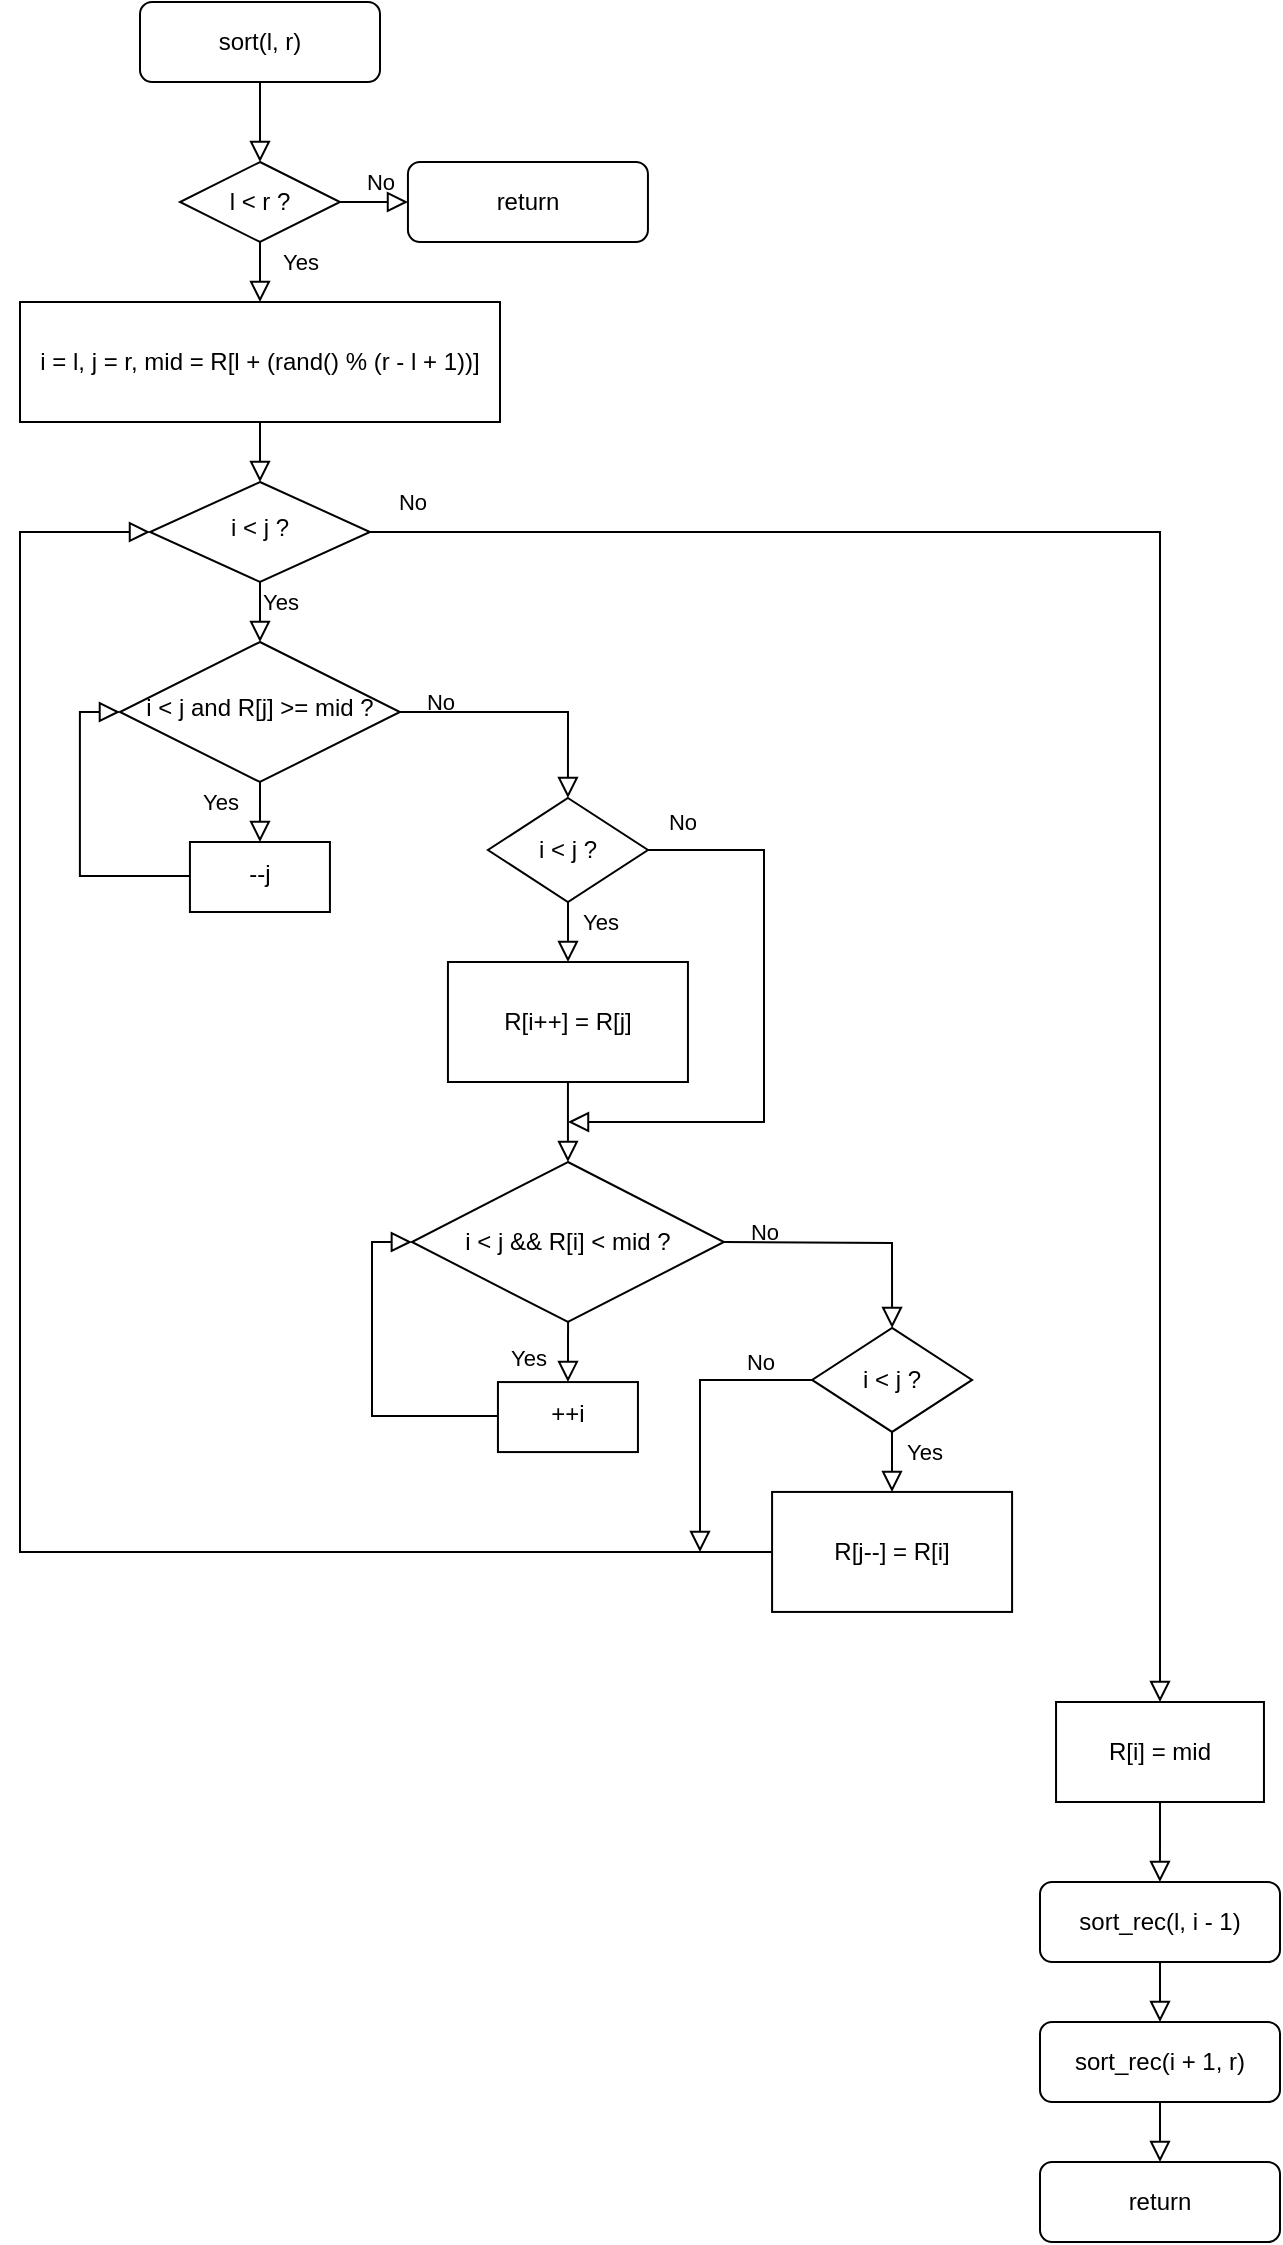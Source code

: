 <mxfile version="13.7.9" type="device"><diagram id="C5RBs43oDa-KdzZeNtuy" name="Page-1"><mxGraphModel dx="870" dy="718" grid="1" gridSize="10" guides="1" tooltips="1" connect="1" arrows="1" fold="1" page="1" pageScale="1" pageWidth="827" pageHeight="1169" math="0" shadow="0"><root><mxCell id="WIyWlLk6GJQsqaUBKTNV-0"/><mxCell id="WIyWlLk6GJQsqaUBKTNV-1" parent="WIyWlLk6GJQsqaUBKTNV-0"/><mxCell id="K6kDxhkxM4mnqxQYRwLn-12" style="edgeStyle=orthogonalEdgeStyle;rounded=0;orthogonalLoop=1;jettySize=auto;html=1;shadow=0;labelBackgroundColor=none;endArrow=block;endFill=0;endSize=8;strokeWidth=1;" edge="1" parent="WIyWlLk6GJQsqaUBKTNV-1" source="WIyWlLk6GJQsqaUBKTNV-3" target="K6kDxhkxM4mnqxQYRwLn-13"><mxGeometry relative="1" as="geometry"><mxPoint x="220" y="100" as="targetPoint"/></mxGeometry></mxCell><mxCell id="WIyWlLk6GJQsqaUBKTNV-3" value="sort(l, r)" style="rounded=1;whiteSpace=wrap;html=1;fontSize=12;glass=0;strokeWidth=1;shadow=0;" parent="WIyWlLk6GJQsqaUBKTNV-1" vertex="1"><mxGeometry x="160" y="30" width="120" height="40" as="geometry"/></mxCell><mxCell id="K6kDxhkxM4mnqxQYRwLn-27" value="Yes" style="edgeStyle=orthogonalEdgeStyle;rounded=0;orthogonalLoop=1;jettySize=auto;html=1;shadow=0;labelBackgroundColor=none;endArrow=block;endFill=0;endSize=8;strokeWidth=1;" edge="1" parent="WIyWlLk6GJQsqaUBKTNV-1" source="WIyWlLk6GJQsqaUBKTNV-10" target="K6kDxhkxM4mnqxQYRwLn-26"><mxGeometry x="0.2" y="10" relative="1" as="geometry"><mxPoint as="offset"/></mxGeometry></mxCell><mxCell id="K6kDxhkxM4mnqxQYRwLn-81" style="edgeStyle=orthogonalEdgeStyle;rounded=0;orthogonalLoop=1;jettySize=auto;html=1;shadow=0;labelBackgroundColor=none;endArrow=block;endFill=0;endSize=8;strokeWidth=1;" edge="1" parent="WIyWlLk6GJQsqaUBKTNV-1" source="WIyWlLk6GJQsqaUBKTNV-10" target="K6kDxhkxM4mnqxQYRwLn-62"><mxGeometry relative="1" as="geometry"/></mxCell><mxCell id="K6kDxhkxM4mnqxQYRwLn-82" value="No" style="edgeLabel;html=1;align=center;verticalAlign=middle;resizable=0;points=[];" vertex="1" connectable="0" parent="K6kDxhkxM4mnqxQYRwLn-81"><mxGeometry x="-0.864" y="3" relative="1" as="geometry"><mxPoint x="-45.72" y="-12" as="offset"/></mxGeometry></mxCell><mxCell id="WIyWlLk6GJQsqaUBKTNV-10" value="i &amp;lt; j ?" style="rhombus;whiteSpace=wrap;html=1;shadow=0;fontFamily=Helvetica;fontSize=12;align=center;strokeWidth=1;spacing=6;spacingTop=-4;" parent="WIyWlLk6GJQsqaUBKTNV-1" vertex="1"><mxGeometry x="165" y="270" width="110" height="50" as="geometry"/></mxCell><mxCell id="K6kDxhkxM4mnqxQYRwLn-19" value="Yes" style="edgeStyle=orthogonalEdgeStyle;rounded=0;orthogonalLoop=1;jettySize=auto;html=1;shadow=0;labelBackgroundColor=none;endArrow=block;endFill=0;endSize=8;strokeWidth=1;" edge="1" parent="WIyWlLk6GJQsqaUBKTNV-1" source="K6kDxhkxM4mnqxQYRwLn-13" target="K6kDxhkxM4mnqxQYRwLn-18"><mxGeometry x="0.2" y="20" relative="1" as="geometry"><mxPoint as="offset"/></mxGeometry></mxCell><mxCell id="K6kDxhkxM4mnqxQYRwLn-74" value="No" style="edgeStyle=orthogonalEdgeStyle;rounded=0;orthogonalLoop=1;jettySize=auto;html=1;entryX=0;entryY=0.5;entryDx=0;entryDy=0;shadow=0;labelBackgroundColor=none;endArrow=block;endFill=0;endSize=8;strokeWidth=1;" edge="1" parent="WIyWlLk6GJQsqaUBKTNV-1" source="K6kDxhkxM4mnqxQYRwLn-13"><mxGeometry x="0.13" y="10" relative="1" as="geometry"><mxPoint x="294" y="130" as="targetPoint"/><mxPoint as="offset"/></mxGeometry></mxCell><mxCell id="K6kDxhkxM4mnqxQYRwLn-13" value="l &amp;lt; r ?" style="rhombus;whiteSpace=wrap;html=1;" vertex="1" parent="WIyWlLk6GJQsqaUBKTNV-1"><mxGeometry x="180" y="110" width="80" height="40" as="geometry"/></mxCell><mxCell id="K6kDxhkxM4mnqxQYRwLn-21" style="edgeStyle=orthogonalEdgeStyle;rounded=0;orthogonalLoop=1;jettySize=auto;html=1;entryX=0.5;entryY=0;entryDx=0;entryDy=0;shadow=0;labelBackgroundColor=none;endArrow=block;endFill=0;endSize=8;strokeWidth=1;" edge="1" parent="WIyWlLk6GJQsqaUBKTNV-1" source="K6kDxhkxM4mnqxQYRwLn-18" target="WIyWlLk6GJQsqaUBKTNV-10"><mxGeometry relative="1" as="geometry"/></mxCell><mxCell id="K6kDxhkxM4mnqxQYRwLn-18" value="i = l, j = r, mid = R[l + (rand() % (r - l + 1))]" style="whiteSpace=wrap;html=1;" vertex="1" parent="WIyWlLk6GJQsqaUBKTNV-1"><mxGeometry x="100" y="180" width="240" height="60" as="geometry"/></mxCell><mxCell id="K6kDxhkxM4mnqxQYRwLn-33" value="Yes" style="edgeStyle=orthogonalEdgeStyle;rounded=0;orthogonalLoop=1;jettySize=auto;html=1;entryX=0.5;entryY=0;entryDx=0;entryDy=0;shadow=0;labelBackgroundColor=none;endArrow=block;endFill=0;endSize=8;strokeWidth=1;" edge="1" parent="WIyWlLk6GJQsqaUBKTNV-1" source="K6kDxhkxM4mnqxQYRwLn-26" target="K6kDxhkxM4mnqxQYRwLn-28"><mxGeometry x="0.201" y="-20" relative="1" as="geometry"><mxPoint as="offset"/></mxGeometry></mxCell><mxCell id="K6kDxhkxM4mnqxQYRwLn-35" value="No" style="edgeStyle=orthogonalEdgeStyle;rounded=0;orthogonalLoop=1;jettySize=auto;html=1;entryX=0.5;entryY=0;entryDx=0;entryDy=0;shadow=0;labelBackgroundColor=none;endArrow=block;endFill=0;endSize=8;strokeWidth=1;" edge="1" parent="WIyWlLk6GJQsqaUBKTNV-1" source="K6kDxhkxM4mnqxQYRwLn-26" target="K6kDxhkxM4mnqxQYRwLn-34"><mxGeometry x="-0.684" y="5" relative="1" as="geometry"><mxPoint as="offset"/></mxGeometry></mxCell><mxCell id="K6kDxhkxM4mnqxQYRwLn-26" value="i &amp;lt; j and R[j] &amp;gt;= mid&amp;nbsp;?" style="rhombus;whiteSpace=wrap;html=1;shadow=0;fontFamily=Helvetica;fontSize=12;align=center;strokeWidth=1;spacing=6;spacingTop=-4;" vertex="1" parent="WIyWlLk6GJQsqaUBKTNV-1"><mxGeometry x="149.97" y="350" width="140" height="70" as="geometry"/></mxCell><mxCell id="K6kDxhkxM4mnqxQYRwLn-32" style="edgeStyle=orthogonalEdgeStyle;rounded=0;orthogonalLoop=1;jettySize=auto;html=1;entryX=0;entryY=0.5;entryDx=0;entryDy=0;shadow=0;labelBackgroundColor=none;endArrow=block;endFill=0;endSize=8;strokeWidth=1;" edge="1" parent="WIyWlLk6GJQsqaUBKTNV-1" source="K6kDxhkxM4mnqxQYRwLn-28" target="K6kDxhkxM4mnqxQYRwLn-26"><mxGeometry relative="1" as="geometry"><Array as="points"><mxPoint x="219.97" y="467"/><mxPoint x="164.97" y="467"/><mxPoint x="129.97" y="468"/><mxPoint x="129.97" y="385"/></Array></mxGeometry></mxCell><mxCell id="K6kDxhkxM4mnqxQYRwLn-28" value="--j" style="whiteSpace=wrap;html=1;shadow=0;strokeWidth=1;spacing=6;spacingTop=-4;" vertex="1" parent="WIyWlLk6GJQsqaUBKTNV-1"><mxGeometry x="184.97" y="450" width="70" height="35" as="geometry"/></mxCell><mxCell id="K6kDxhkxM4mnqxQYRwLn-37" value="Yes" style="edgeStyle=orthogonalEdgeStyle;rounded=0;orthogonalLoop=1;jettySize=auto;html=1;shadow=0;labelBackgroundColor=none;endArrow=block;endFill=0;endSize=8;strokeWidth=1;" edge="1" parent="WIyWlLk6GJQsqaUBKTNV-1" source="K6kDxhkxM4mnqxQYRwLn-34" target="K6kDxhkxM4mnqxQYRwLn-36"><mxGeometry x="0.2" y="16" relative="1" as="geometry"><mxPoint as="offset"/></mxGeometry></mxCell><mxCell id="K6kDxhkxM4mnqxQYRwLn-47" value="No" style="edgeStyle=orthogonalEdgeStyle;rounded=0;orthogonalLoop=1;jettySize=auto;html=1;shadow=0;labelBackgroundColor=none;endArrow=block;endFill=0;endSize=8;strokeWidth=1;" edge="1" parent="WIyWlLk6GJQsqaUBKTNV-1" source="K6kDxhkxM4mnqxQYRwLn-34"><mxGeometry x="-0.883" y="14" relative="1" as="geometry"><mxPoint x="374" y="590" as="targetPoint"/><Array as="points"><mxPoint x="472" y="454"/><mxPoint x="472" y="590"/></Array><mxPoint as="offset"/></mxGeometry></mxCell><mxCell id="K6kDxhkxM4mnqxQYRwLn-34" value="i &amp;lt; j ?" style="rhombus;whiteSpace=wrap;html=1;" vertex="1" parent="WIyWlLk6GJQsqaUBKTNV-1"><mxGeometry x="333.97" y="428" width="80" height="52" as="geometry"/></mxCell><mxCell id="K6kDxhkxM4mnqxQYRwLn-46" value="" style="edgeStyle=orthogonalEdgeStyle;rounded=0;orthogonalLoop=1;jettySize=auto;html=1;shadow=0;labelBackgroundColor=none;endArrow=block;endFill=0;endSize=8;strokeWidth=1;" edge="1" parent="WIyWlLk6GJQsqaUBKTNV-1" source="K6kDxhkxM4mnqxQYRwLn-36" target="K6kDxhkxM4mnqxQYRwLn-45"><mxGeometry relative="1" as="geometry"/></mxCell><mxCell id="K6kDxhkxM4mnqxQYRwLn-36" value="R[i++] = R[j]" style="whiteSpace=wrap;html=1;" vertex="1" parent="WIyWlLk6GJQsqaUBKTNV-1"><mxGeometry x="313.97" y="510" width="120" height="60" as="geometry"/></mxCell><mxCell id="K6kDxhkxM4mnqxQYRwLn-45" value="i &amp;lt; j &amp;amp;&amp;amp; R[i] &amp;lt; mid ?" style="rhombus;whiteSpace=wrap;html=1;" vertex="1" parent="WIyWlLk6GJQsqaUBKTNV-1"><mxGeometry x="295.95" y="610" width="156.03" height="80" as="geometry"/></mxCell><mxCell id="K6kDxhkxM4mnqxQYRwLn-48" value="Yes" style="edgeStyle=orthogonalEdgeStyle;rounded=0;orthogonalLoop=1;jettySize=auto;html=1;entryX=0.5;entryY=0;entryDx=0;entryDy=0;shadow=0;labelBackgroundColor=none;endArrow=block;endFill=0;endSize=8;strokeWidth=1;" edge="1" parent="WIyWlLk6GJQsqaUBKTNV-1" target="K6kDxhkxM4mnqxQYRwLn-49"><mxGeometry x="0.201" y="-20" relative="1" as="geometry"><mxPoint x="374.029" y="690.001" as="sourcePoint"/><mxPoint as="offset"/></mxGeometry></mxCell><mxCell id="K6kDxhkxM4mnqxQYRwLn-51" style="edgeStyle=orthogonalEdgeStyle;rounded=0;orthogonalLoop=1;jettySize=auto;html=1;entryX=0;entryY=0.5;entryDx=0;entryDy=0;shadow=0;labelBackgroundColor=none;endArrow=block;endFill=0;endSize=8;strokeWidth=1;" edge="1" parent="WIyWlLk6GJQsqaUBKTNV-1" source="K6kDxhkxM4mnqxQYRwLn-49" target="K6kDxhkxM4mnqxQYRwLn-45"><mxGeometry relative="1" as="geometry"><Array as="points"><mxPoint x="374" y="737"/><mxPoint x="319" y="737"/><mxPoint x="276" y="738"/><mxPoint x="276" y="650"/></Array></mxGeometry></mxCell><mxCell id="K6kDxhkxM4mnqxQYRwLn-49" value="++i" style="whiteSpace=wrap;html=1;shadow=0;strokeWidth=1;spacing=6;spacingTop=-4;" vertex="1" parent="WIyWlLk6GJQsqaUBKTNV-1"><mxGeometry x="338.97" y="720.03" width="70" height="35" as="geometry"/></mxCell><mxCell id="K6kDxhkxM4mnqxQYRwLn-56" value="No" style="edgeStyle=orthogonalEdgeStyle;rounded=0;orthogonalLoop=1;jettySize=auto;html=1;entryX=0.5;entryY=0;entryDx=0;entryDy=0;shadow=0;labelBackgroundColor=none;endArrow=block;endFill=0;endSize=8;strokeWidth=1;" edge="1" parent="WIyWlLk6GJQsqaUBKTNV-1" target="K6kDxhkxM4mnqxQYRwLn-59"><mxGeometry x="-0.684" y="5" relative="1" as="geometry"><mxPoint x="451.983" y="649.999" as="sourcePoint"/><mxPoint as="offset"/></mxGeometry></mxCell><mxCell id="K6kDxhkxM4mnqxQYRwLn-57" value="Yes" style="edgeStyle=orthogonalEdgeStyle;rounded=0;orthogonalLoop=1;jettySize=auto;html=1;shadow=0;labelBackgroundColor=none;endArrow=block;endFill=0;endSize=8;strokeWidth=1;" edge="1" parent="WIyWlLk6GJQsqaUBKTNV-1" source="K6kDxhkxM4mnqxQYRwLn-59" target="K6kDxhkxM4mnqxQYRwLn-60"><mxGeometry x="0.2" y="16" relative="1" as="geometry"><mxPoint as="offset"/></mxGeometry></mxCell><mxCell id="K6kDxhkxM4mnqxQYRwLn-78" style="edgeStyle=orthogonalEdgeStyle;rounded=0;orthogonalLoop=1;jettySize=auto;html=1;exitX=0;exitY=0.5;exitDx=0;exitDy=0;shadow=0;labelBackgroundColor=none;endArrow=block;endFill=0;endSize=8;strokeWidth=1;" edge="1" parent="WIyWlLk6GJQsqaUBKTNV-1" source="K6kDxhkxM4mnqxQYRwLn-59"><mxGeometry relative="1" as="geometry"><mxPoint x="440" y="805" as="targetPoint"/><Array as="points"><mxPoint x="440" y="719"/></Array></mxGeometry></mxCell><mxCell id="K6kDxhkxM4mnqxQYRwLn-80" value="No" style="edgeLabel;html=1;align=center;verticalAlign=middle;resizable=0;points=[];" vertex="1" connectable="0" parent="K6kDxhkxM4mnqxQYRwLn-78"><mxGeometry x="-0.813" y="1" relative="1" as="geometry"><mxPoint x="-12.94" y="-9.98" as="offset"/></mxGeometry></mxCell><mxCell id="K6kDxhkxM4mnqxQYRwLn-59" value="i &amp;lt; j ?" style="rhombus;whiteSpace=wrap;html=1;" vertex="1" parent="WIyWlLk6GJQsqaUBKTNV-1"><mxGeometry x="496.04" y="692.97" width="80" height="52" as="geometry"/></mxCell><mxCell id="K6kDxhkxM4mnqxQYRwLn-76" style="edgeStyle=orthogonalEdgeStyle;rounded=0;orthogonalLoop=1;jettySize=auto;html=1;entryX=0;entryY=0.5;entryDx=0;entryDy=0;shadow=0;labelBackgroundColor=none;endArrow=block;endFill=0;endSize=8;strokeWidth=1;" edge="1" parent="WIyWlLk6GJQsqaUBKTNV-1" source="K6kDxhkxM4mnqxQYRwLn-60" target="WIyWlLk6GJQsqaUBKTNV-10"><mxGeometry relative="1" as="geometry"><Array as="points"><mxPoint x="100" y="805"/><mxPoint x="100" y="295"/></Array></mxGeometry></mxCell><mxCell id="K6kDxhkxM4mnqxQYRwLn-60" value="R[j--] = R[i]" style="whiteSpace=wrap;html=1;" vertex="1" parent="WIyWlLk6GJQsqaUBKTNV-1"><mxGeometry x="476.04" y="774.97" width="120" height="60" as="geometry"/></mxCell><mxCell id="K6kDxhkxM4mnqxQYRwLn-67" value="" style="edgeStyle=orthogonalEdgeStyle;rounded=0;orthogonalLoop=1;jettySize=auto;html=1;shadow=0;labelBackgroundColor=none;endArrow=block;endFill=0;endSize=8;strokeWidth=1;" edge="1" parent="WIyWlLk6GJQsqaUBKTNV-1" source="K6kDxhkxM4mnqxQYRwLn-62"><mxGeometry relative="1" as="geometry"><mxPoint x="669.96" y="970" as="targetPoint"/></mxGeometry></mxCell><mxCell id="K6kDxhkxM4mnqxQYRwLn-62" value="R[i] = mid" style="whiteSpace=wrap;html=1;" vertex="1" parent="WIyWlLk6GJQsqaUBKTNV-1"><mxGeometry x="618.02" y="880" width="103.96" height="50" as="geometry"/></mxCell><mxCell id="K6kDxhkxM4mnqxQYRwLn-71" style="edgeStyle=orthogonalEdgeStyle;rounded=0;orthogonalLoop=1;jettySize=auto;html=1;entryX=0.5;entryY=0;entryDx=0;entryDy=0;shadow=0;labelBackgroundColor=none;endArrow=block;endFill=0;endSize=8;strokeWidth=1;" edge="1" parent="WIyWlLk6GJQsqaUBKTNV-1" source="K6kDxhkxM4mnqxQYRwLn-68" target="K6kDxhkxM4mnqxQYRwLn-70"><mxGeometry relative="1" as="geometry"/></mxCell><mxCell id="K6kDxhkxM4mnqxQYRwLn-68" value="sort_rec(l, i - 1)" style="rounded=1;whiteSpace=wrap;html=1;fontSize=12;glass=0;strokeWidth=1;shadow=0;" vertex="1" parent="WIyWlLk6GJQsqaUBKTNV-1"><mxGeometry x="610" y="970" width="120" height="40" as="geometry"/></mxCell><mxCell id="K6kDxhkxM4mnqxQYRwLn-84" style="edgeStyle=orthogonalEdgeStyle;rounded=0;orthogonalLoop=1;jettySize=auto;html=1;entryX=0.5;entryY=0;entryDx=0;entryDy=0;shadow=0;labelBackgroundColor=none;endArrow=block;endFill=0;endSize=8;strokeWidth=1;" edge="1" parent="WIyWlLk6GJQsqaUBKTNV-1" source="K6kDxhkxM4mnqxQYRwLn-70" target="K6kDxhkxM4mnqxQYRwLn-83"><mxGeometry relative="1" as="geometry"/></mxCell><mxCell id="K6kDxhkxM4mnqxQYRwLn-70" value="sort_rec(i + 1, r)" style="rounded=1;whiteSpace=wrap;html=1;fontSize=12;glass=0;strokeWidth=1;shadow=0;" vertex="1" parent="WIyWlLk6GJQsqaUBKTNV-1"><mxGeometry x="610" y="1040" width="120" height="40" as="geometry"/></mxCell><mxCell id="K6kDxhkxM4mnqxQYRwLn-83" value="return" style="rounded=1;whiteSpace=wrap;html=1;fontSize=12;glass=0;strokeWidth=1;shadow=0;" vertex="1" parent="WIyWlLk6GJQsqaUBKTNV-1"><mxGeometry x="610" y="1110" width="120" height="40" as="geometry"/></mxCell><mxCell id="K6kDxhkxM4mnqxQYRwLn-85" value="return" style="rounded=1;whiteSpace=wrap;html=1;fontSize=12;glass=0;strokeWidth=1;shadow=0;" vertex="1" parent="WIyWlLk6GJQsqaUBKTNV-1"><mxGeometry x="293.97" y="110" width="120" height="40" as="geometry"/></mxCell></root></mxGraphModel></diagram></mxfile>